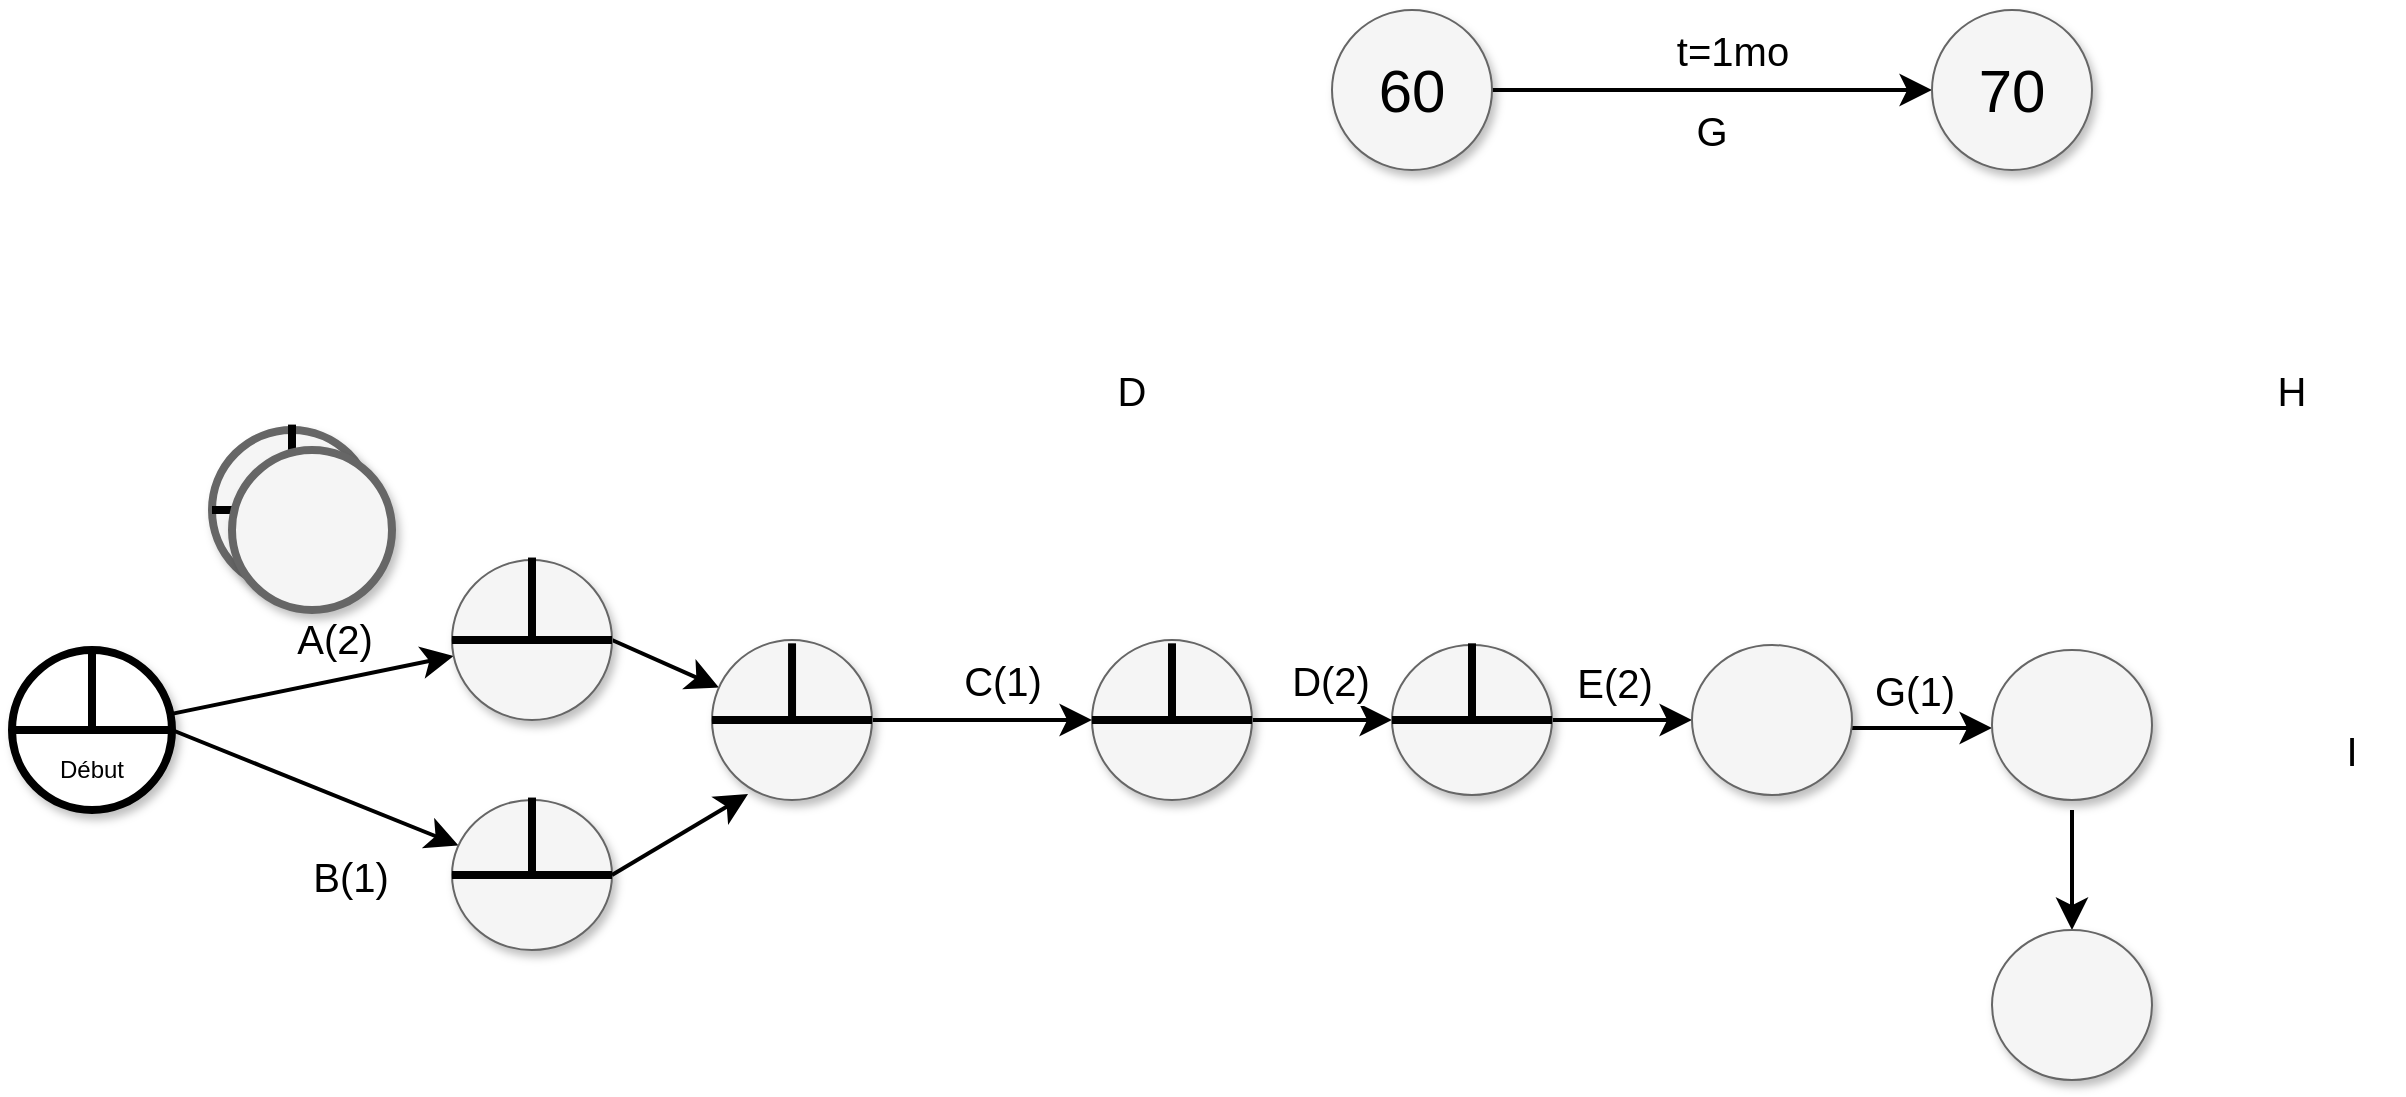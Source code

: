 <mxfile version="15.5.2" type="github">
  <diagram name="Page-1" id="ff44883e-f642-bcb2-894b-16b3d25a3f0b">
    <mxGraphModel dx="782" dy="364" grid="1" gridSize="10" guides="1" tooltips="1" connect="1" arrows="1" fold="1" page="1" pageScale="1.5" pageWidth="1169" pageHeight="826" background="none" math="0" shadow="0">
      <root>
        <mxCell id="0" style=";html=1;" />
        <mxCell id="1" style=";html=1;" parent="0" />
        <mxCell id="f0bcc99304e6f5a-9" style="edgeStyle=none;curved=1;html=1;startSize=10;endArrow=classic;endFill=1;endSize=10;strokeColor=#000000;strokeWidth=2;fontSize=12;" parent="1" source="f0bcc99304e6f5a-1" target="f0bcc99304e6f5a-2" edge="1">
          <mxGeometry relative="1" as="geometry" />
        </mxCell>
        <mxCell id="f0bcc99304e6f5a-18" value="A(2)" style="text;html=1;resizable=0;points=[];align=center;verticalAlign=middle;labelBackgroundColor=none;fontSize=20;" parent="f0bcc99304e6f5a-9" vertex="1" connectable="0">
          <mxGeometry x="0.255" y="-5" relative="1" as="geometry">
            <mxPoint x="-8" y="-25" as="offset" />
          </mxGeometry>
        </mxCell>
        <mxCell id="f0bcc99304e6f5a-16" style="edgeStyle=none;curved=1;html=1;startSize=10;endFill=1;endSize=10;strokeWidth=2;fontSize=12;exitX=1;exitY=0.5;exitDx=0;exitDy=0;" parent="1" source="f0bcc99304e6f5a-1" target="f0bcc99304e6f5a-3" edge="1">
          <mxGeometry relative="1" as="geometry" />
        </mxCell>
        <mxCell id="f0bcc99304e6f5a-19" value="B(1)" style="text;html=1;resizable=0;points=[];align=center;verticalAlign=middle;labelBackgroundColor=#ffffff;fontSize=20;" parent="f0bcc99304e6f5a-16" vertex="1" connectable="0">
          <mxGeometry x="-0.074" y="-2" relative="1" as="geometry">
            <mxPoint x="23" y="44" as="offset" />
          </mxGeometry>
        </mxCell>
        <mxCell id="f0bcc99304e6f5a-1" value="" style="ellipse;whiteSpace=wrap;html=1;rounded=0;shadow=1;strokeWidth=4;fontSize=30;align=center;" parent="1" vertex="1">
          <mxGeometry x="160" y="580" width="80" height="80" as="geometry" />
        </mxCell>
        <mxCell id="f0bcc99304e6f5a-10" style="edgeStyle=none;curved=1;html=1;startSize=10;endFill=1;endSize=10;strokeWidth=2;fontSize=12;" parent="1" target="f0bcc99304e6f5a-6" edge="1">
          <mxGeometry relative="1" as="geometry">
            <mxPoint x="460" y="575" as="sourcePoint" />
          </mxGeometry>
        </mxCell>
        <mxCell id="f0bcc99304e6f5a-2" value="" style="ellipse;whiteSpace=wrap;html=1;rounded=0;shadow=1;strokeColor=#666666;strokeWidth=1;fontSize=30;align=center;fillColor=#f5f5f5;" parent="1" vertex="1">
          <mxGeometry x="380" y="535" width="80" height="80" as="geometry" />
        </mxCell>
        <mxCell id="f0bcc99304e6f5a-3" value="" style="ellipse;whiteSpace=wrap;html=1;rounded=0;shadow=1;strokeColor=#666666;strokeWidth=1;fontSize=30;align=center;fillColor=#f5f5f5;" parent="1" vertex="1">
          <mxGeometry x="380" y="655" width="80" height="75" as="geometry" />
        </mxCell>
        <mxCell id="f0bcc99304e6f5a-15" style="edgeStyle=none;curved=1;html=1;startSize=10;endFill=1;endSize=10;strokeWidth=2;fontSize=12;" parent="1" source="f0bcc99304e6f5a-4" edge="1">
          <mxGeometry relative="1" as="geometry">
            <mxPoint x="850" y="615" as="targetPoint" />
          </mxGeometry>
        </mxCell>
        <mxCell id="f0bcc99304e6f5a-23" value="D(2)" style="text;html=1;resizable=0;points=[];align=center;verticalAlign=middle;labelBackgroundColor=#ffffff;fontSize=20;" parent="f0bcc99304e6f5a-15" vertex="1" connectable="0">
          <mxGeometry x="-0.414" y="-1" relative="1" as="geometry">
            <mxPoint x="18" y="-21" as="offset" />
          </mxGeometry>
        </mxCell>
        <mxCell id="f0bcc99304e6f5a-4" value="" style="ellipse;whiteSpace=wrap;html=1;rounded=0;shadow=1;strokeColor=#666666;strokeWidth=1;fontSize=30;align=center;fillColor=#f5f5f5;" parent="1" vertex="1">
          <mxGeometry x="700" y="575" width="80" height="80" as="geometry" />
        </mxCell>
        <mxCell id="f0bcc99304e6f5a-12" style="edgeStyle=none;curved=1;html=1;startSize=10;endFill=1;endSize=10;strokeWidth=2;fontSize=12;" parent="1" source="f0bcc99304e6f5a-5" target="f0bcc99304e6f5a-7" edge="1">
          <mxGeometry relative="1" as="geometry" />
        </mxCell>
        <mxCell id="f0bcc99304e6f5a-25" value="t=1mo" style="text;html=1;resizable=0;points=[];align=center;verticalAlign=middle;labelBackgroundColor=#ffffff;fontSize=20;" parent="f0bcc99304e6f5a-12" vertex="1" connectable="0">
          <mxGeometry x="-0.073" y="-5" relative="1" as="geometry">
            <mxPoint x="18" y="-25" as="offset" />
          </mxGeometry>
        </mxCell>
        <mxCell id="f0bcc99304e6f5a-5" value="60" style="ellipse;whiteSpace=wrap;html=1;rounded=0;shadow=1;strokeColor=#666666;strokeWidth=1;fontSize=30;align=center;fillColor=#f5f5f5;" parent="1" vertex="1">
          <mxGeometry x="820" y="260" width="80" height="80" as="geometry" />
        </mxCell>
        <mxCell id="f0bcc99304e6f5a-14" style="edgeStyle=none;curved=1;html=1;startSize=10;endFill=1;endSize=10;strokeWidth=2;fontSize=12;" parent="1" source="f0bcc99304e6f5a-6" target="f0bcc99304e6f5a-4" edge="1">
          <mxGeometry relative="1" as="geometry" />
        </mxCell>
        <mxCell id="f0bcc99304e6f5a-22" value="C(1)" style="text;html=1;resizable=0;points=[];align=center;verticalAlign=middle;labelBackgroundColor=#ffffff;fontSize=20;" parent="f0bcc99304e6f5a-14" vertex="1" connectable="0">
          <mxGeometry x="-0.349" y="-1" relative="1" as="geometry">
            <mxPoint x="29" y="-21" as="offset" />
          </mxGeometry>
        </mxCell>
        <mxCell id="f0bcc99304e6f5a-6" value="" style="ellipse;whiteSpace=wrap;html=1;rounded=0;shadow=1;strokeColor=#666666;strokeWidth=1;fontSize=30;align=center;fillColor=#f5f5f5;" parent="1" vertex="1">
          <mxGeometry x="510" y="575" width="80" height="80" as="geometry" />
        </mxCell>
        <mxCell id="f0bcc99304e6f5a-7" value="70" style="ellipse;whiteSpace=wrap;html=1;rounded=0;shadow=1;strokeColor=#666666;strokeWidth=1;fontSize=30;align=center;fillColor=#f5f5f5;" parent="1" vertex="1">
          <mxGeometry x="1120" y="260" width="80" height="80" as="geometry" />
        </mxCell>
        <mxCell id="f0bcc99304e6f5a-31" value="D" style="text;html=1;strokeColor=none;fillColor=none;align=center;verticalAlign=middle;whiteSpace=wrap;rounded=0;shadow=1;labelBackgroundColor=none;fontSize=20;" parent="1" vertex="1">
          <mxGeometry x="700" y="440" width="40" height="20" as="geometry" />
        </mxCell>
        <mxCell id="f0bcc99304e6f5a-34" value="G" style="text;html=1;strokeColor=none;fillColor=none;align=center;verticalAlign=middle;whiteSpace=wrap;rounded=0;shadow=1;labelBackgroundColor=none;fontSize=20;" parent="1" vertex="1">
          <mxGeometry x="990" y="310" width="40" height="20" as="geometry" />
        </mxCell>
        <mxCell id="f0bcc99304e6f5a-35" value="H" style="text;html=1;strokeColor=none;fillColor=none;align=center;verticalAlign=middle;whiteSpace=wrap;rounded=0;shadow=1;labelBackgroundColor=none;fontSize=20;" parent="1" vertex="1">
          <mxGeometry x="1280" y="440" width="40" height="20" as="geometry" />
        </mxCell>
        <mxCell id="f0bcc99304e6f5a-36" value="I" style="text;html=1;strokeColor=none;fillColor=none;align=center;verticalAlign=middle;whiteSpace=wrap;rounded=0;shadow=1;labelBackgroundColor=none;fontSize=20;" parent="1" vertex="1">
          <mxGeometry x="1310" y="620" width="40" height="20" as="geometry" />
        </mxCell>
        <mxCell id="hfZdq8GEGvyLFZnVUGHS-7" value="" style="line;strokeWidth=4;html=1;perimeter=backbonePerimeter;points=[];outlineConnect=0;" vertex="1" parent="1">
          <mxGeometry x="160" y="615" width="80" height="10" as="geometry" />
        </mxCell>
        <mxCell id="hfZdq8GEGvyLFZnVUGHS-8" value="" style="line;strokeWidth=4;html=1;perimeter=backbonePerimeter;points=[];outlineConnect=0;rotation=90;" vertex="1" parent="1">
          <mxGeometry x="180.63" y="595.63" width="38.75" height="10" as="geometry" />
        </mxCell>
        <mxCell id="hfZdq8GEGvyLFZnVUGHS-9" value="" style="ellipse;whiteSpace=wrap;html=1;rounded=0;shadow=1;strokeColor=#666666;strokeWidth=4;fontSize=30;align=center;fillColor=#f5f5f5;" vertex="1" parent="1">
          <mxGeometry x="260" y="470" width="80" height="80" as="geometry" />
        </mxCell>
        <mxCell id="hfZdq8GEGvyLFZnVUGHS-10" value="" style="line;strokeWidth=4;html=1;perimeter=backbonePerimeter;points=[];outlineConnect=0;" vertex="1" parent="1">
          <mxGeometry x="260" y="505" width="80" height="10" as="geometry" />
        </mxCell>
        <mxCell id="hfZdq8GEGvyLFZnVUGHS-13" value="" style="line;strokeWidth=4;html=1;perimeter=backbonePerimeter;points=[];outlineConnect=0;rotation=90;" vertex="1" parent="1">
          <mxGeometry x="278.77" y="483.53" width="42.46" height="10" as="geometry" />
        </mxCell>
        <mxCell id="hfZdq8GEGvyLFZnVUGHS-14" value="Début" style="text;html=1;strokeColor=none;fillColor=none;align=center;verticalAlign=middle;whiteSpace=wrap;rounded=0;" vertex="1" parent="1">
          <mxGeometry x="170" y="625" width="60" height="30" as="geometry" />
        </mxCell>
        <mxCell id="hfZdq8GEGvyLFZnVUGHS-17" style="edgeStyle=none;curved=1;html=1;startSize=10;endFill=1;endSize=10;strokeWidth=2;fontSize=12;entryX=0.225;entryY=0.963;entryDx=0;entryDy=0;entryPerimeter=0;exitX=1;exitY=0.5;exitDx=0;exitDy=0;exitPerimeter=0;" edge="1" parent="1" source="hfZdq8GEGvyLFZnVUGHS-22" target="f0bcc99304e6f5a-6">
          <mxGeometry relative="1" as="geometry">
            <mxPoint x="530" y="720" as="sourcePoint" />
            <mxPoint x="770" y="740" as="targetPoint" />
            <Array as="points" />
          </mxGeometry>
        </mxCell>
        <mxCell id="hfZdq8GEGvyLFZnVUGHS-20" value="" style="line;strokeWidth=4;html=1;perimeter=backbonePerimeter;points=[];outlineConnect=0;" vertex="1" parent="1">
          <mxGeometry x="510" y="610" width="80" height="10" as="geometry" />
        </mxCell>
        <mxCell id="hfZdq8GEGvyLFZnVUGHS-21" value="" style="line;strokeWidth=4;html=1;perimeter=backbonePerimeter;points=[];outlineConnect=0;" vertex="1" parent="1">
          <mxGeometry x="380" y="570" width="80" height="10" as="geometry" />
        </mxCell>
        <mxCell id="hfZdq8GEGvyLFZnVUGHS-22" value="" style="line;strokeWidth=4;html=1;perimeter=backbonePerimeter;points=[];outlineConnect=0;" vertex="1" parent="1">
          <mxGeometry x="380" y="687.5" width="80" height="10" as="geometry" />
        </mxCell>
        <mxCell id="hfZdq8GEGvyLFZnVUGHS-23" value="" style="line;strokeWidth=4;html=1;perimeter=backbonePerimeter;points=[];outlineConnect=0;rotation=90;" vertex="1" parent="1">
          <mxGeometry x="401.1" y="667.68" width="37.8" height="10" as="geometry" />
        </mxCell>
        <mxCell id="hfZdq8GEGvyLFZnVUGHS-24" value="" style="line;strokeWidth=4;html=1;perimeter=backbonePerimeter;points=[];outlineConnect=0;rotation=90;" vertex="1" parent="1">
          <mxGeometry x="398.77" y="550" width="42.46" height="10" as="geometry" />
        </mxCell>
        <mxCell id="hfZdq8GEGvyLFZnVUGHS-25" value="" style="line;strokeWidth=4;html=1;perimeter=backbonePerimeter;points=[];outlineConnect=0;rotation=90;" vertex="1" parent="1">
          <mxGeometry x="530.67" y="591.01" width="38.7" height="10" as="geometry" />
        </mxCell>
        <mxCell id="hfZdq8GEGvyLFZnVUGHS-27" value="" style="line;strokeWidth=4;html=1;perimeter=backbonePerimeter;points=[];outlineConnect=0;" vertex="1" parent="1">
          <mxGeometry x="700" y="610" width="80" height="10" as="geometry" />
        </mxCell>
        <mxCell id="hfZdq8GEGvyLFZnVUGHS-29" value="" style="line;strokeWidth=4;html=1;perimeter=backbonePerimeter;points=[];outlineConnect=0;rotation=90;" vertex="1" parent="1">
          <mxGeometry x="720.65" y="591.01" width="38.7" height="10" as="geometry" />
        </mxCell>
        <mxCell id="hfZdq8GEGvyLFZnVUGHS-30" style="edgeStyle=none;curved=1;html=1;startSize=10;endFill=1;endSize=10;strokeWidth=2;fontSize=12;" edge="1" parent="1">
          <mxGeometry relative="1" as="geometry">
            <mxPoint x="930" y="615" as="sourcePoint" />
            <mxPoint x="1000" y="615" as="targetPoint" />
          </mxGeometry>
        </mxCell>
        <mxCell id="hfZdq8GEGvyLFZnVUGHS-31" value="E(2)" style="text;html=1;resizable=0;points=[];align=center;verticalAlign=middle;labelBackgroundColor=#ffffff;fontSize=20;" vertex="1" connectable="0" parent="hfZdq8GEGvyLFZnVUGHS-30">
          <mxGeometry x="-0.414" y="-1" relative="1" as="geometry">
            <mxPoint x="10" y="-20" as="offset" />
          </mxGeometry>
        </mxCell>
        <mxCell id="hfZdq8GEGvyLFZnVUGHS-33" style="edgeStyle=none;curved=1;html=1;startSize=10;endFill=1;endSize=10;strokeWidth=2;fontSize=12;" edge="1" parent="1">
          <mxGeometry relative="1" as="geometry">
            <mxPoint x="1080" y="619" as="sourcePoint" />
            <mxPoint x="1150" y="619" as="targetPoint" />
          </mxGeometry>
        </mxCell>
        <mxCell id="hfZdq8GEGvyLFZnVUGHS-34" value="G(1)" style="text;html=1;resizable=0;points=[];align=center;verticalAlign=middle;labelBackgroundColor=#ffffff;fontSize=20;" vertex="1" connectable="0" parent="hfZdq8GEGvyLFZnVUGHS-33">
          <mxGeometry x="-0.414" y="-1" relative="1" as="geometry">
            <mxPoint x="10" y="-20" as="offset" />
          </mxGeometry>
        </mxCell>
        <mxCell id="hfZdq8GEGvyLFZnVUGHS-35" value="" style="ellipse;whiteSpace=wrap;html=1;rounded=0;shadow=1;strokeColor=#666666;strokeWidth=4;fontSize=30;align=center;fillColor=#f5f5f5;" vertex="1" parent="1">
          <mxGeometry x="270" y="480" width="80" height="80" as="geometry" />
        </mxCell>
        <mxCell id="hfZdq8GEGvyLFZnVUGHS-41" style="edgeStyle=none;curved=1;html=1;startSize=10;endFill=1;endSize=10;strokeWidth=2;fontSize=12;exitX=0.5;exitY=1;exitDx=0;exitDy=0;" edge="1" parent="1">
          <mxGeometry relative="1" as="geometry">
            <mxPoint x="1190" y="660" as="sourcePoint" />
            <mxPoint x="1190" y="720" as="targetPoint" />
            <Array as="points">
              <mxPoint x="1190" y="700" />
            </Array>
          </mxGeometry>
        </mxCell>
        <mxCell id="hfZdq8GEGvyLFZnVUGHS-48" value="" style="ellipse;whiteSpace=wrap;html=1;rounded=0;shadow=1;strokeColor=#666666;strokeWidth=1;fontSize=30;align=center;fillColor=#f5f5f5;" vertex="1" parent="1">
          <mxGeometry x="850" y="577.5" width="80" height="75" as="geometry" />
        </mxCell>
        <mxCell id="hfZdq8GEGvyLFZnVUGHS-49" value="" style="line;strokeWidth=4;html=1;perimeter=backbonePerimeter;points=[];outlineConnect=0;" vertex="1" parent="1">
          <mxGeometry x="850" y="610" width="80" height="10" as="geometry" />
        </mxCell>
        <mxCell id="hfZdq8GEGvyLFZnVUGHS-50" value="" style="line;strokeWidth=4;html=1;perimeter=backbonePerimeter;points=[];outlineConnect=0;rotation=90;" vertex="1" parent="1">
          <mxGeometry x="870.65" y="591.01" width="38.7" height="10" as="geometry" />
        </mxCell>
        <mxCell id="hfZdq8GEGvyLFZnVUGHS-51" value="" style="ellipse;whiteSpace=wrap;html=1;rounded=0;shadow=1;strokeColor=#666666;strokeWidth=1;fontSize=30;align=center;fillColor=#f5f5f5;" vertex="1" parent="1">
          <mxGeometry x="1000" y="577.5" width="80" height="75" as="geometry" />
        </mxCell>
        <mxCell id="hfZdq8GEGvyLFZnVUGHS-52" value="" style="ellipse;whiteSpace=wrap;html=1;rounded=0;shadow=1;strokeColor=#666666;strokeWidth=1;fontSize=30;align=center;fillColor=#f5f5f5;" vertex="1" parent="1">
          <mxGeometry x="1150" y="580" width="80" height="75" as="geometry" />
        </mxCell>
        <mxCell id="hfZdq8GEGvyLFZnVUGHS-53" value="" style="ellipse;whiteSpace=wrap;html=1;rounded=0;shadow=1;strokeColor=#666666;strokeWidth=1;fontSize=30;align=center;fillColor=#f5f5f5;" vertex="1" parent="1">
          <mxGeometry x="1150" y="720" width="80" height="75" as="geometry" />
        </mxCell>
      </root>
    </mxGraphModel>
  </diagram>
</mxfile>
